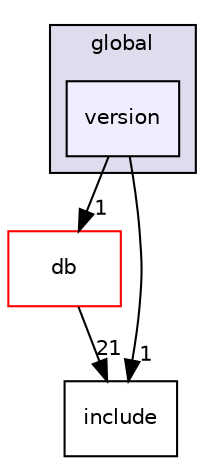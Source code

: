 digraph "src/OpenFOAM/global/version" {
  bgcolor=transparent;
  compound=true
  node [ fontsize="10", fontname="Helvetica"];
  edge [ labelfontsize="10", labelfontname="Helvetica"];
  subgraph clusterdir_8583492183f4d27c76555f8f333dd07b {
    graph [ bgcolor="#ddddee", pencolor="black", label="global" fontname="Helvetica", fontsize="10", URL="dir_8583492183f4d27c76555f8f333dd07b.html"]
  dir_d8e2d5e98f8a1bc187e02f153608aa66 [shape=box, label="version", style="filled", fillcolor="#eeeeff", pencolor="black", URL="dir_d8e2d5e98f8a1bc187e02f153608aa66.html"];
  }
  dir_63c634f7a7cfd679ac26c67fb30fc32f [shape=box label="db" color="red" URL="dir_63c634f7a7cfd679ac26c67fb30fc32f.html"];
  dir_e954e9f5966bc1c681a414ec8bd0ee15 [shape=box label="include" URL="dir_e954e9f5966bc1c681a414ec8bd0ee15.html"];
  dir_d8e2d5e98f8a1bc187e02f153608aa66->dir_63c634f7a7cfd679ac26c67fb30fc32f [headlabel="1", labeldistance=1.5 headhref="dir_002410_002218.html"];
  dir_d8e2d5e98f8a1bc187e02f153608aa66->dir_e954e9f5966bc1c681a414ec8bd0ee15 [headlabel="1", labeldistance=1.5 headhref="dir_002410_002418.html"];
  dir_63c634f7a7cfd679ac26c67fb30fc32f->dir_e954e9f5966bc1c681a414ec8bd0ee15 [headlabel="21", labeldistance=1.5 headhref="dir_002218_002418.html"];
}
